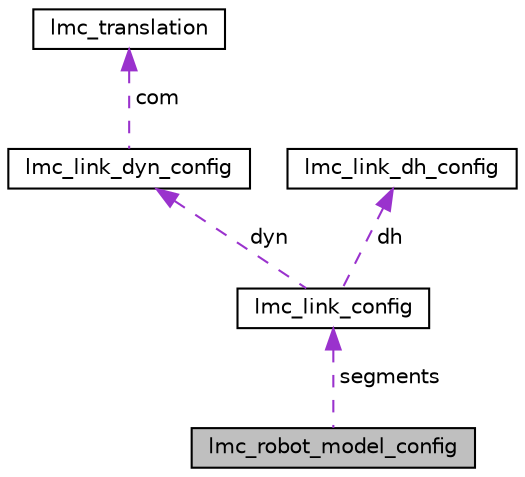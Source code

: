 digraph "lmc_robot_model_config"
{
  edge [fontname="Helvetica",fontsize="10",labelfontname="Helvetica",labelfontsize="10"];
  node [fontname="Helvetica",fontsize="10",shape=record];
  Node1 [label="lmc_robot_model_config",height=0.2,width=0.4,color="black", fillcolor="grey75", style="filled", fontcolor="black"];
  Node2 -> Node1 [dir="back",color="darkorchid3",fontsize="10",style="dashed",label=" segments" ,fontname="Helvetica"];
  Node2 [label="lmc_link_config",height=0.2,width=0.4,color="black", fillcolor="white", style="filled",URL="$structlmc__link__config.html",tooltip="Overall parameter for a single link,. "];
  Node3 -> Node2 [dir="back",color="darkorchid3",fontsize="10",style="dashed",label=" dyn" ,fontname="Helvetica"];
  Node3 [label="lmc_link_dyn_config",height=0.2,width=0.4,color="black", fillcolor="white", style="filled",URL="$structlmc__link__dyn__config.html",tooltip="Dynamic parameter for a link. "];
  Node4 -> Node3 [dir="back",color="darkorchid3",fontsize="10",style="dashed",label=" com" ,fontname="Helvetica"];
  Node4 [label="lmc_translation",height=0.2,width=0.4,color="black", fillcolor="white", style="filled",URL="$structlmc__translation.html",tooltip="Cartesian translation coordinate. "];
  Node5 -> Node2 [dir="back",color="darkorchid3",fontsize="10",style="dashed",label=" dh" ,fontname="Helvetica"];
  Node5 [label="lmc_link_dh_config",height=0.2,width=0.4,color="black", fillcolor="white", style="filled",URL="$structlmc__link__dh__config.html",tooltip="DH parameter for a link. "];
}
